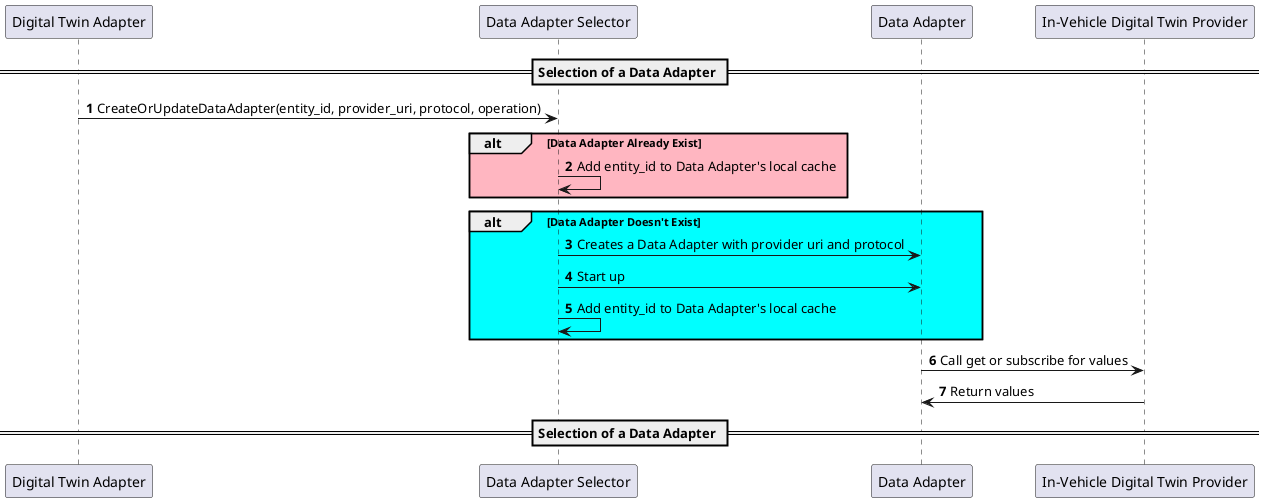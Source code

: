@startuml
participant "Digital Twin Adapter"
participant "Data Adapter Selector"
participant "Data Adapter"
participant "In-Vehicle Digital Twin Provider"
autonumber

== Selection of a Data Adapter ==

"Digital Twin Adapter"->"Data Adapter Selector": CreateOrUpdateDataAdapter(entity_id, provider_uri, protocol, operation)

alt #LightPink Data Adapter Already Exist
    "Data Adapter Selector"->"Data Adapter Selector": Add entity_id to Data Adapter's local cache
end

alt #Aqua Data Adapter Doesn't Exist
    "Data Adapter Selector"->"Data Adapter": Creates a Data Adapter with provider uri and protocol
    "Data Adapter Selector"->"Data Adapter": Start up
    "Data Adapter Selector"->"Data Adapter Selector": Add entity_id to Data Adapter's local cache
end

"Data Adapter" -> "In-Vehicle Digital Twin Provider": Call get or subscribe for values
"In-Vehicle Digital Twin Provider" -> "Data Adapter": Return values
== Selection of a Data Adapter ==
@enduml